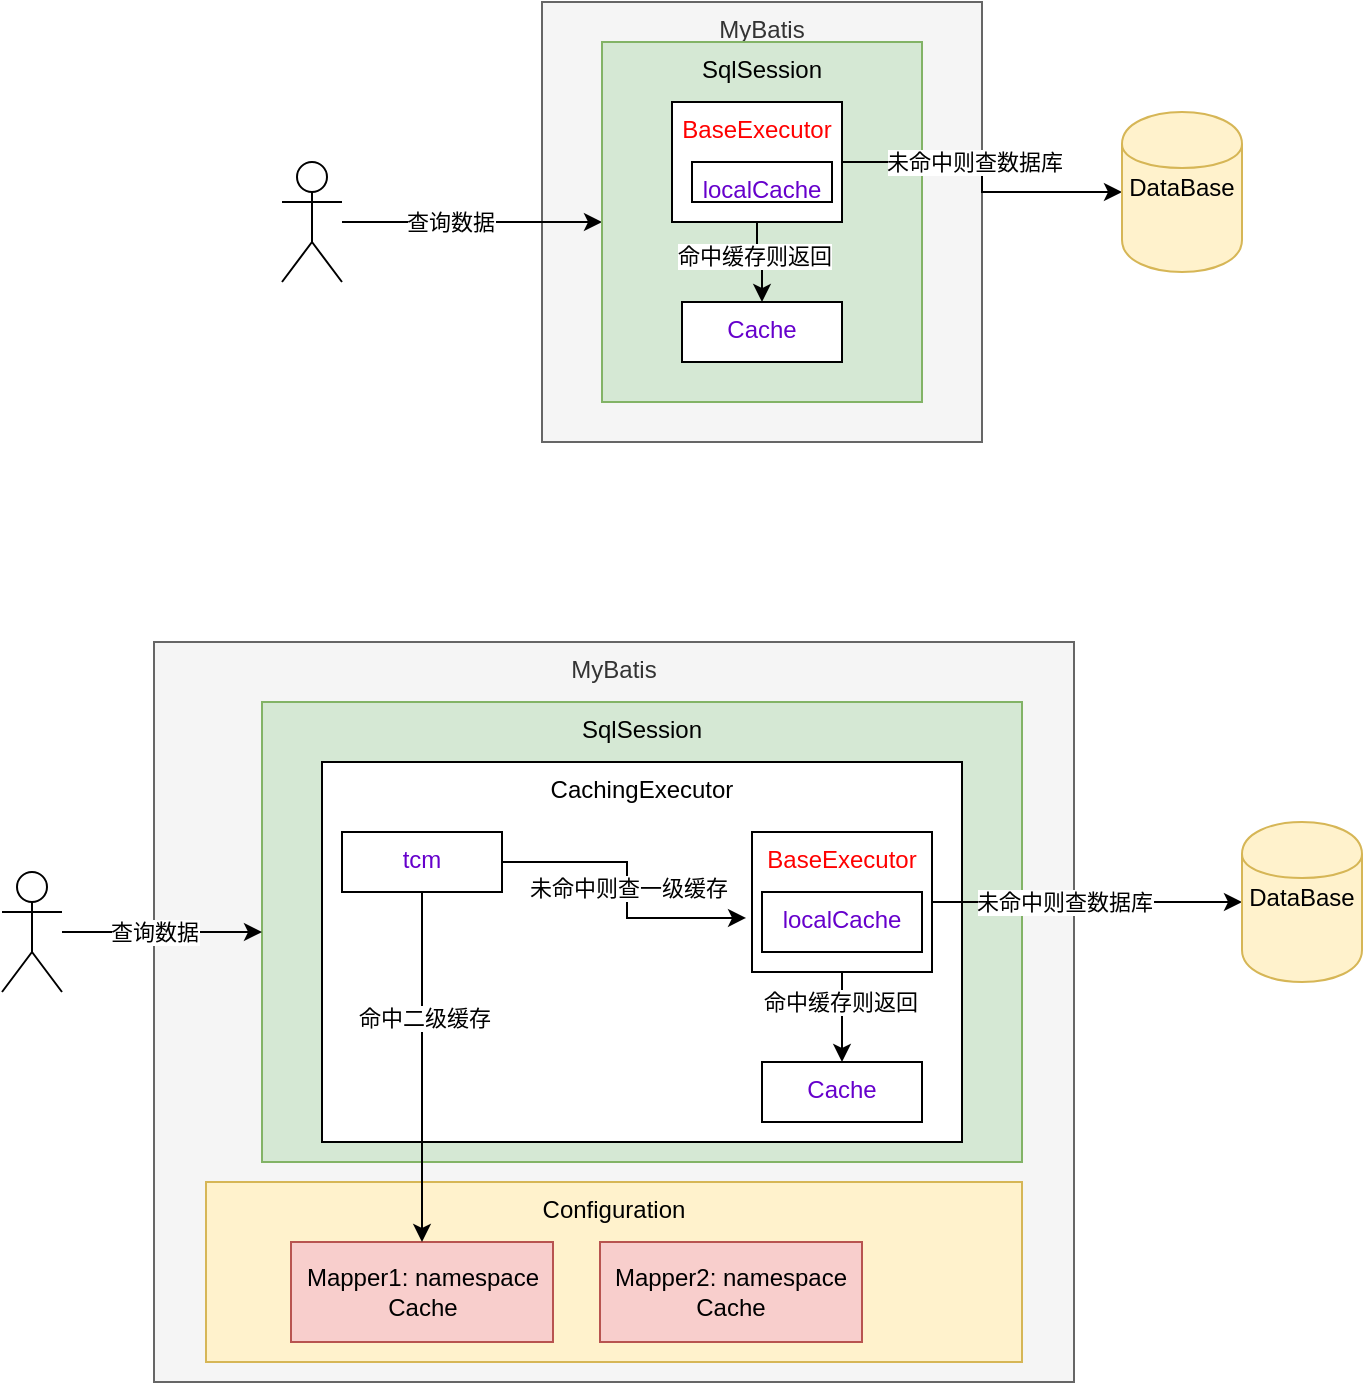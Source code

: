 <mxfile version="14.4.4" type="github"><diagram id="uuYXE82NBK7OaKoCnniR" name="Page-1"><mxGraphModel dx="946" dy="614" grid="1" gridSize="10" guides="1" tooltips="1" connect="1" arrows="1" fold="1" page="1" pageScale="1" pageWidth="827" pageHeight="1169" math="0" shadow="0"><root><mxCell id="0"/><mxCell id="1" parent="0"/><mxCell id="hfmac0nCIB96S4QeF5RV-18" value="MyBatis" style="rounded=0;whiteSpace=wrap;html=1;fillColor=#f5f5f5;strokeColor=#666666;fontColor=#333333;verticalAlign=top;" vertex="1" parent="1"><mxGeometry x="106" y="460" width="460" height="370" as="geometry"/></mxCell><mxCell id="hfmac0nCIB96S4QeF5RV-22" value="SqlSession" style="whiteSpace=wrap;html=1;verticalAlign=top;fillColor=#d5e8d4;strokeColor=#82b366;" vertex="1" parent="1"><mxGeometry x="160" y="490" width="380" height="230" as="geometry"/></mxCell><mxCell id="hfmac0nCIB96S4QeF5RV-33" value="Configuration" style="rounded=0;whiteSpace=wrap;html=1;verticalAlign=top;fillColor=#fff2cc;strokeColor=#d6b656;" vertex="1" parent="1"><mxGeometry x="132" y="730" width="408" height="90" as="geometry"/></mxCell><mxCell id="hfmac0nCIB96S4QeF5RV-30" value="CachingExecutor" style="rounded=0;whiteSpace=wrap;html=1;verticalAlign=top;" vertex="1" parent="1"><mxGeometry x="190" y="520" width="320" height="190" as="geometry"/></mxCell><mxCell id="hfmac0nCIB96S4QeF5RV-15" value="MyBatis" style="rounded=0;whiteSpace=wrap;html=1;fillColor=#f5f5f5;strokeColor=#666666;fontColor=#333333;verticalAlign=top;" vertex="1" parent="1"><mxGeometry x="300" y="140" width="220" height="220" as="geometry"/></mxCell><mxCell id="hfmac0nCIB96S4QeF5RV-6" value="" style="edgeStyle=orthogonalEdgeStyle;rounded=0;orthogonalLoop=1;jettySize=auto;html=1;" edge="1" parent="1" source="J4uRXArs4_pCpTbMO_PA-14" target="hfmac0nCIB96S4QeF5RV-5"><mxGeometry relative="1" as="geometry"/></mxCell><mxCell id="hfmac0nCIB96S4QeF5RV-7" value="查询数据" style="edgeLabel;html=1;align=center;verticalAlign=middle;resizable=0;points=[];" vertex="1" connectable="0" parent="hfmac0nCIB96S4QeF5RV-6"><mxGeometry x="-0.427" y="-1" relative="1" as="geometry"><mxPoint x="17" y="-1" as="offset"/></mxGeometry></mxCell><mxCell id="J4uRXArs4_pCpTbMO_PA-14" value="" style="shape=umlActor;verticalLabelPosition=bottom;verticalAlign=top;html=1;outlineConnect=0;fontColor=#FF0000;" parent="1" vertex="1"><mxGeometry x="170" y="220" width="30" height="60" as="geometry"/></mxCell><mxCell id="hfmac0nCIB96S4QeF5RV-5" value="SqlSession" style="whiteSpace=wrap;html=1;verticalAlign=top;fillColor=#d5e8d4;strokeColor=#82b366;" vertex="1" parent="1"><mxGeometry x="330" y="160" width="160" height="180" as="geometry"/></mxCell><mxCell id="hfmac0nCIB96S4QeF5RV-10" value="" style="edgeStyle=orthogonalEdgeStyle;rounded=0;orthogonalLoop=1;jettySize=auto;html=1;" edge="1" parent="1" source="hfmac0nCIB96S4QeF5RV-8" target="hfmac0nCIB96S4QeF5RV-9"><mxGeometry relative="1" as="geometry"/></mxCell><mxCell id="hfmac0nCIB96S4QeF5RV-11" value="命中缓存则返回" style="edgeLabel;html=1;align=center;verticalAlign=middle;resizable=0;points=[];" vertex="1" connectable="0" parent="hfmac0nCIB96S4QeF5RV-10"><mxGeometry x="-0.2" y="-2" relative="1" as="geometry"><mxPoint as="offset"/></mxGeometry></mxCell><mxCell id="hfmac0nCIB96S4QeF5RV-13" value="" style="edgeStyle=orthogonalEdgeStyle;rounded=0;orthogonalLoop=1;jettySize=auto;html=1;" edge="1" parent="1" source="hfmac0nCIB96S4QeF5RV-8" target="hfmac0nCIB96S4QeF5RV-12"><mxGeometry relative="1" as="geometry"/></mxCell><mxCell id="hfmac0nCIB96S4QeF5RV-14" value="未命中则查数据库" style="edgeLabel;html=1;align=center;verticalAlign=middle;resizable=0;points=[];" vertex="1" connectable="0" parent="hfmac0nCIB96S4QeF5RV-13"><mxGeometry x="-0.296" y="-2" relative="1" as="geometry"><mxPoint x="11" y="-2" as="offset"/></mxGeometry></mxCell><mxCell id="hfmac0nCIB96S4QeF5RV-8" value="BaseExecutor&lt;br&gt;&lt;br&gt;" style="whiteSpace=wrap;html=1;fontColor=#FF0000;verticalAlign=top;" vertex="1" parent="1"><mxGeometry x="365" y="190" width="85" height="60" as="geometry"/></mxCell><mxCell id="hfmac0nCIB96S4QeF5RV-9" value="&lt;font color=&quot;#6600cc&quot;&gt;Cache&lt;/font&gt;" style="whiteSpace=wrap;html=1;fontColor=#FF0000;verticalAlign=top;" vertex="1" parent="1"><mxGeometry x="370" y="290" width="80" height="30" as="geometry"/></mxCell><mxCell id="hfmac0nCIB96S4QeF5RV-12" value="DataBase" style="shape=cylinder;whiteSpace=wrap;html=1;boundedLbl=1;backgroundOutline=1;verticalAlign=top;fillColor=#fff2cc;strokeColor=#d6b656;" vertex="1" parent="1"><mxGeometry x="590" y="195" width="60" height="80" as="geometry"/></mxCell><mxCell id="hfmac0nCIB96S4QeF5RV-19" value="" style="edgeStyle=orthogonalEdgeStyle;rounded=0;orthogonalLoop=1;jettySize=auto;html=1;" edge="1" parent="1" source="hfmac0nCIB96S4QeF5RV-21" target="hfmac0nCIB96S4QeF5RV-22"><mxGeometry relative="1" as="geometry"/></mxCell><mxCell id="hfmac0nCIB96S4QeF5RV-20" value="查询数据" style="edgeLabel;html=1;align=center;verticalAlign=middle;resizable=0;points=[];" vertex="1" connectable="0" parent="hfmac0nCIB96S4QeF5RV-19"><mxGeometry x="-0.427" y="-1" relative="1" as="geometry"><mxPoint x="17" y="-1" as="offset"/></mxGeometry></mxCell><mxCell id="hfmac0nCIB96S4QeF5RV-21" value="" style="shape=umlActor;verticalLabelPosition=bottom;verticalAlign=top;html=1;outlineConnect=0;fontColor=#FF0000;" vertex="1" parent="1"><mxGeometry x="30" y="575" width="30" height="60" as="geometry"/></mxCell><mxCell id="hfmac0nCIB96S4QeF5RV-23" value="" style="edgeStyle=orthogonalEdgeStyle;rounded=0;orthogonalLoop=1;jettySize=auto;html=1;exitX=0.5;exitY=1;exitDx=0;exitDy=0;" edge="1" parent="1" source="hfmac0nCIB96S4QeF5RV-39" target="hfmac0nCIB96S4QeF5RV-28"><mxGeometry relative="1" as="geometry"/></mxCell><mxCell id="hfmac0nCIB96S4QeF5RV-24" value="命中缓存则返回" style="edgeLabel;html=1;align=center;verticalAlign=middle;resizable=0;points=[];" vertex="1" connectable="0" parent="hfmac0nCIB96S4QeF5RV-23"><mxGeometry x="-0.2" y="-2" relative="1" as="geometry"><mxPoint x="1" y="3" as="offset"/></mxGeometry></mxCell><mxCell id="hfmac0nCIB96S4QeF5RV-25" value="" style="edgeStyle=orthogonalEdgeStyle;rounded=0;orthogonalLoop=1;jettySize=auto;html=1;" edge="1" parent="1" source="hfmac0nCIB96S4QeF5RV-27" target="hfmac0nCIB96S4QeF5RV-29"><mxGeometry relative="1" as="geometry"/></mxCell><mxCell id="hfmac0nCIB96S4QeF5RV-26" value="未命中则查数据库" style="edgeLabel;html=1;align=center;verticalAlign=middle;resizable=0;points=[];" vertex="1" connectable="0" parent="hfmac0nCIB96S4QeF5RV-25"><mxGeometry x="-0.296" y="-2" relative="1" as="geometry"><mxPoint x="11" y="-2" as="offset"/></mxGeometry></mxCell><mxCell id="hfmac0nCIB96S4QeF5RV-27" value="BaseExecutor&lt;br&gt;&lt;br&gt;&lt;br&gt;&lt;span style=&quot;color: rgba(0 , 0 , 0 , 0) ; font-family: monospace ; font-size: 0px&quot;&gt;%3CmxGraphModel%3E%3Croot%3E%3CmxCell%20id%3D%220%22%2F%3E%3CmxCell%20id%3D%221%22%20parent%3D%220%22%2F%3E%3CmxCell%20id%3D%222%22%20value%3D%22%26lt%3Bfont%20color%3D%26quot%3B%236600cc%26quot%3B%26gt%3BlocalCache%26lt%3B%2Ffont%26gt%3B%22%20style%3D%22whiteSpace%3Dwrap%3Bhtml%3D1%3BfontColor%3D%23FF0000%3BverticalAlign%3Dtop%3B%22%20vertex%3D%221%22%20parent%3D%221%22%3E%3CmxGeometry%20x%3D%22410%22%20y%3D%22670%22%20width%3D%2280%22%20height%3D%2230%22%20as%3D%22geometry%22%2F%3E%3C%2FmxCell%3E%3C%2Froot%3E%3C%2FmxGraphModel%3E&lt;/span&gt;" style="whiteSpace=wrap;html=1;fontColor=#FF0000;verticalAlign=top;" vertex="1" parent="1"><mxGeometry x="405" y="555" width="90" height="70" as="geometry"/></mxCell><mxCell id="hfmac0nCIB96S4QeF5RV-28" value="&lt;font color=&quot;#6600cc&quot;&gt;Cache&lt;/font&gt;" style="whiteSpace=wrap;html=1;fontColor=#FF0000;verticalAlign=top;" vertex="1" parent="1"><mxGeometry x="410" y="670" width="80" height="30" as="geometry"/></mxCell><mxCell id="hfmac0nCIB96S4QeF5RV-29" value="DataBase" style="shape=cylinder;whiteSpace=wrap;html=1;boundedLbl=1;backgroundOutline=1;verticalAlign=top;fillColor=#fff2cc;strokeColor=#d6b656;" vertex="1" parent="1"><mxGeometry x="650" y="550" width="60" height="80" as="geometry"/></mxCell><mxCell id="hfmac0nCIB96S4QeF5RV-32" value="Mapper1: namespace&lt;br&gt;Cache" style="rounded=0;whiteSpace=wrap;html=1;fillColor=#f8cecc;strokeColor=#b85450;" vertex="1" parent="1"><mxGeometry x="174.5" y="760" width="131" height="50" as="geometry"/></mxCell><mxCell id="hfmac0nCIB96S4QeF5RV-34" value="Mapper2: namespace&lt;br&gt;Cache" style="rounded=0;whiteSpace=wrap;html=1;fillColor=#f8cecc;strokeColor=#b85450;" vertex="1" parent="1"><mxGeometry x="329" y="760" width="131" height="50" as="geometry"/></mxCell><mxCell id="hfmac0nCIB96S4QeF5RV-36" value="" style="edgeStyle=orthogonalEdgeStyle;rounded=0;orthogonalLoop=1;jettySize=auto;html=1;" edge="1" parent="1" source="hfmac0nCIB96S4QeF5RV-35" target="hfmac0nCIB96S4QeF5RV-32"><mxGeometry relative="1" as="geometry"/></mxCell><mxCell id="hfmac0nCIB96S4QeF5RV-37" value="命中二级缓存" style="edgeLabel;html=1;align=center;verticalAlign=middle;resizable=0;points=[];" vertex="1" connectable="0" parent="hfmac0nCIB96S4QeF5RV-36"><mxGeometry x="-0.28" y="1" relative="1" as="geometry"><mxPoint as="offset"/></mxGeometry></mxCell><mxCell id="hfmac0nCIB96S4QeF5RV-40" value="未命中则查一级缓存" style="edgeStyle=orthogonalEdgeStyle;rounded=0;orthogonalLoop=1;jettySize=auto;html=1;entryX=-0.033;entryY=0.614;entryDx=0;entryDy=0;entryPerimeter=0;" edge="1" parent="1" source="hfmac0nCIB96S4QeF5RV-35" target="hfmac0nCIB96S4QeF5RV-27"><mxGeometry relative="1" as="geometry"/></mxCell><mxCell id="hfmac0nCIB96S4QeF5RV-35" value="&lt;font color=&quot;#6600cc&quot;&gt;tcm&lt;/font&gt;" style="whiteSpace=wrap;html=1;fontColor=#FF0000;verticalAlign=top;" vertex="1" parent="1"><mxGeometry x="200" y="555" width="80" height="30" as="geometry"/></mxCell><mxCell id="hfmac0nCIB96S4QeF5RV-39" value="&lt;font color=&quot;#6600cc&quot;&gt;localCache&lt;/font&gt;" style="whiteSpace=wrap;html=1;fontColor=#FF0000;verticalAlign=top;" vertex="1" parent="1"><mxGeometry x="410" y="585" width="80" height="30" as="geometry"/></mxCell><mxCell id="hfmac0nCIB96S4QeF5RV-42" value="&lt;font color=&quot;#6600cc&quot;&gt;localCache&lt;/font&gt;" style="whiteSpace=wrap;html=1;fontColor=#FF0000;verticalAlign=top;" vertex="1" parent="1"><mxGeometry x="375" y="220" width="70" height="20" as="geometry"/></mxCell></root></mxGraphModel></diagram></mxfile>